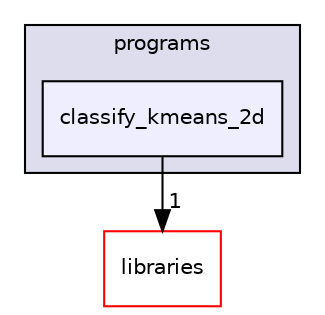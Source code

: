 digraph "xmipp/legacy/applications/programs/classify_kmeans_2d" {
  compound=true
  node [ fontsize="10", fontname="Helvetica"];
  edge [ labelfontsize="10", labelfontname="Helvetica"];
  subgraph clusterdir_a205c211814f26c7bbd02dbfc70fcda8 {
    graph [ bgcolor="#ddddee", pencolor="black", label="programs" fontname="Helvetica", fontsize="10", URL="dir_a205c211814f26c7bbd02dbfc70fcda8.html"]
  dir_3ec29d26badf88d5d2656eb1013ff9a0 [shape=box, label="classify_kmeans_2d", style="filled", fillcolor="#eeeeff", pencolor="black", URL="dir_3ec29d26badf88d5d2656eb1013ff9a0.html"];
  }
  dir_ec5db26cfb72886407809adaaec84b8a [shape=box label="libraries" fillcolor="white" style="filled" color="red" URL="dir_ec5db26cfb72886407809adaaec84b8a.html"];
  dir_3ec29d26badf88d5d2656eb1013ff9a0->dir_ec5db26cfb72886407809adaaec84b8a [headlabel="1", labeldistance=1.5 headhref="dir_000269_000317.html"];
}
